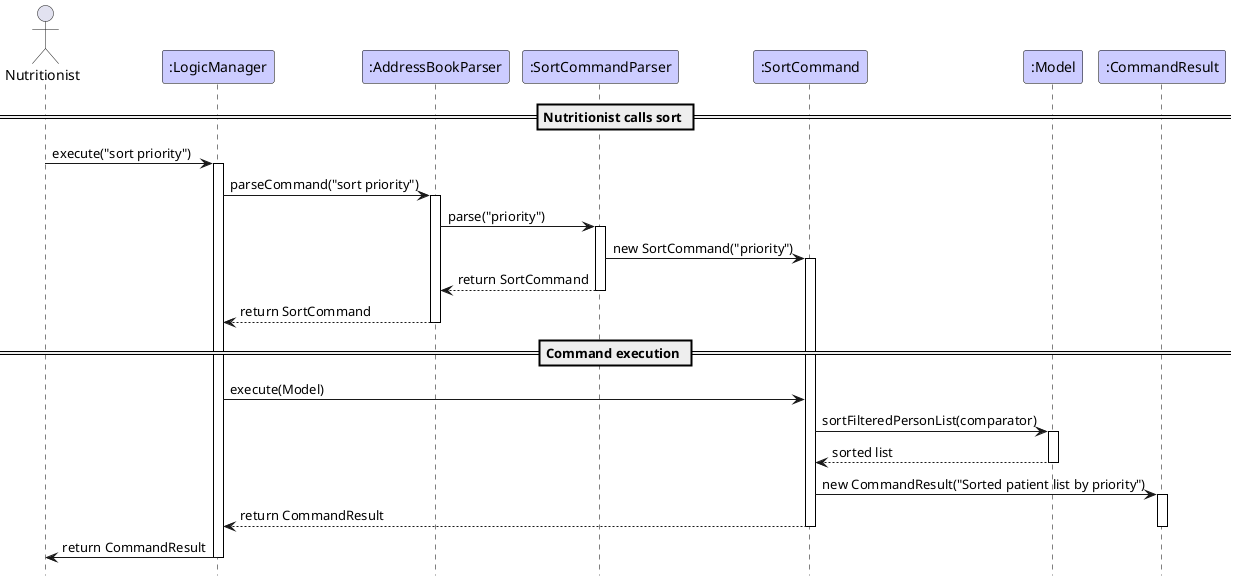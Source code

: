 @startuml
skinparam participantStyle rectangle
skinparam shadowing false
skinparam sequence {
  lifeLineBorderColor #000000
  lifeLineBackgroundColor #FFFFFF
  participantBorderColor #000000
  participantBackgroundColor #CCCCFF
  boxBorderColor #999999
  boxBackgroundColor #DDDDFF
  activateBackgroundColor #9999FF
  activateBorderColor #333399
}

actor Nutritionist
participant ":LogicManager" as LogicManager
participant ":AddressBookParser" as AddressBookParser
participant ":SortCommandParser" as SortCommandParser
participant ":SortCommand" as SortCommand
participant ":Model" as Model
participant ":CommandResult" as CommandResult

== Nutritionist calls sort ==
Nutritionist -> LogicManager : execute("sort priority")
activate LogicManager

LogicManager -> AddressBookParser : parseCommand("sort priority")
activate AddressBookParser

AddressBookParser -> SortCommandParser : parse("priority")
activate SortCommandParser

SortCommandParser -> SortCommand : new SortCommand("priority")
activate SortCommand

SortCommandParser --> AddressBookParser : return SortCommand
deactivate SortCommandParser

AddressBookParser --> LogicManager : return SortCommand
deactivate AddressBookParser

== Command execution ==
LogicManager -> SortCommand : execute(Model)
SortCommand -> Model : sortFilteredPersonList(comparator)
activate Model
Model --> SortCommand : sorted list
deactivate Model

SortCommand -> CommandResult : new CommandResult("Sorted patient list by priority")
activate CommandResult
SortCommand --> LogicManager : return CommandResult
deactivate CommandResult
deactivate SortCommand

LogicManager -> Nutritionist : return CommandResult
deactivate LogicManager

hide footbox
@enduml
